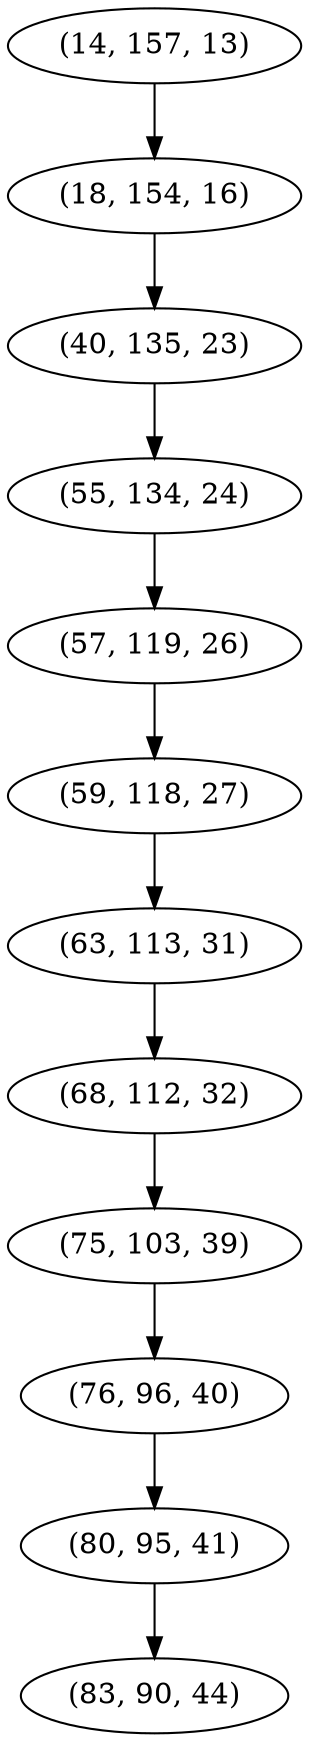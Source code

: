 digraph tree {
    "(14, 157, 13)";
    "(18, 154, 16)";
    "(40, 135, 23)";
    "(55, 134, 24)";
    "(57, 119, 26)";
    "(59, 118, 27)";
    "(63, 113, 31)";
    "(68, 112, 32)";
    "(75, 103, 39)";
    "(76, 96, 40)";
    "(80, 95, 41)";
    "(83, 90, 44)";
    "(14, 157, 13)" -> "(18, 154, 16)";
    "(18, 154, 16)" -> "(40, 135, 23)";
    "(40, 135, 23)" -> "(55, 134, 24)";
    "(55, 134, 24)" -> "(57, 119, 26)";
    "(57, 119, 26)" -> "(59, 118, 27)";
    "(59, 118, 27)" -> "(63, 113, 31)";
    "(63, 113, 31)" -> "(68, 112, 32)";
    "(68, 112, 32)" -> "(75, 103, 39)";
    "(75, 103, 39)" -> "(76, 96, 40)";
    "(76, 96, 40)" -> "(80, 95, 41)";
    "(80, 95, 41)" -> "(83, 90, 44)";
}
